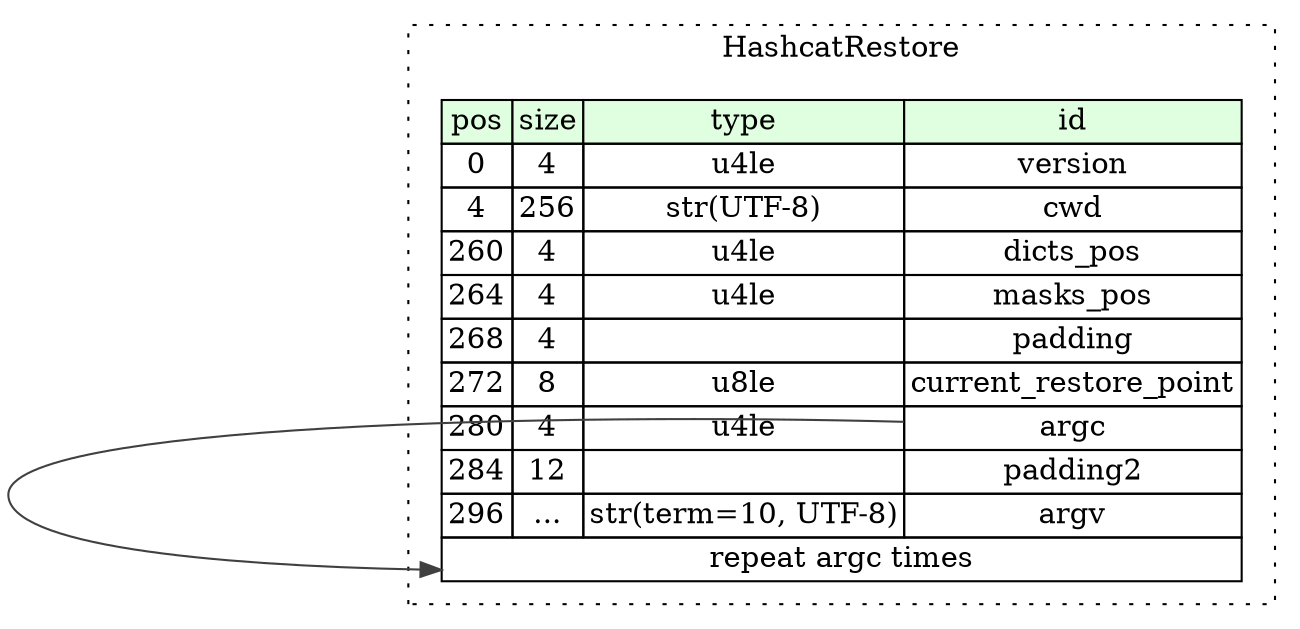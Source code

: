 digraph {
	rankdir=LR;
	node [shape=plaintext];
	subgraph cluster__hashcat_restore {
		label="HashcatRestore";
		graph[style=dotted];

		hashcat_restore__seq [label=<<TABLE BORDER="0" CELLBORDER="1" CELLSPACING="0">
			<TR><TD BGCOLOR="#E0FFE0">pos</TD><TD BGCOLOR="#E0FFE0">size</TD><TD BGCOLOR="#E0FFE0">type</TD><TD BGCOLOR="#E0FFE0">id</TD></TR>
			<TR><TD PORT="version_pos">0</TD><TD PORT="version_size">4</TD><TD>u4le</TD><TD PORT="version_type">version</TD></TR>
			<TR><TD PORT="cwd_pos">4</TD><TD PORT="cwd_size">256</TD><TD>str(UTF-8)</TD><TD PORT="cwd_type">cwd</TD></TR>
			<TR><TD PORT="dicts_pos_pos">260</TD><TD PORT="dicts_pos_size">4</TD><TD>u4le</TD><TD PORT="dicts_pos_type">dicts_pos</TD></TR>
			<TR><TD PORT="masks_pos_pos">264</TD><TD PORT="masks_pos_size">4</TD><TD>u4le</TD><TD PORT="masks_pos_type">masks_pos</TD></TR>
			<TR><TD PORT="padding_pos">268</TD><TD PORT="padding_size">4</TD><TD></TD><TD PORT="padding_type">padding</TD></TR>
			<TR><TD PORT="current_restore_point_pos">272</TD><TD PORT="current_restore_point_size">8</TD><TD>u8le</TD><TD PORT="current_restore_point_type">current_restore_point</TD></TR>
			<TR><TD PORT="argc_pos">280</TD><TD PORT="argc_size">4</TD><TD>u4le</TD><TD PORT="argc_type">argc</TD></TR>
			<TR><TD PORT="padding2_pos">284</TD><TD PORT="padding2_size">12</TD><TD></TD><TD PORT="padding2_type">padding2</TD></TR>
			<TR><TD PORT="argv_pos">296</TD><TD PORT="argv_size">...</TD><TD>str(term=10, UTF-8)</TD><TD PORT="argv_type">argv</TD></TR>
			<TR><TD COLSPAN="4" PORT="argv__repeat">repeat argc times</TD></TR>
		</TABLE>>];
	}
	hashcat_restore__seq:argc_type -> hashcat_restore__seq:argv__repeat [color="#404040"];
}
